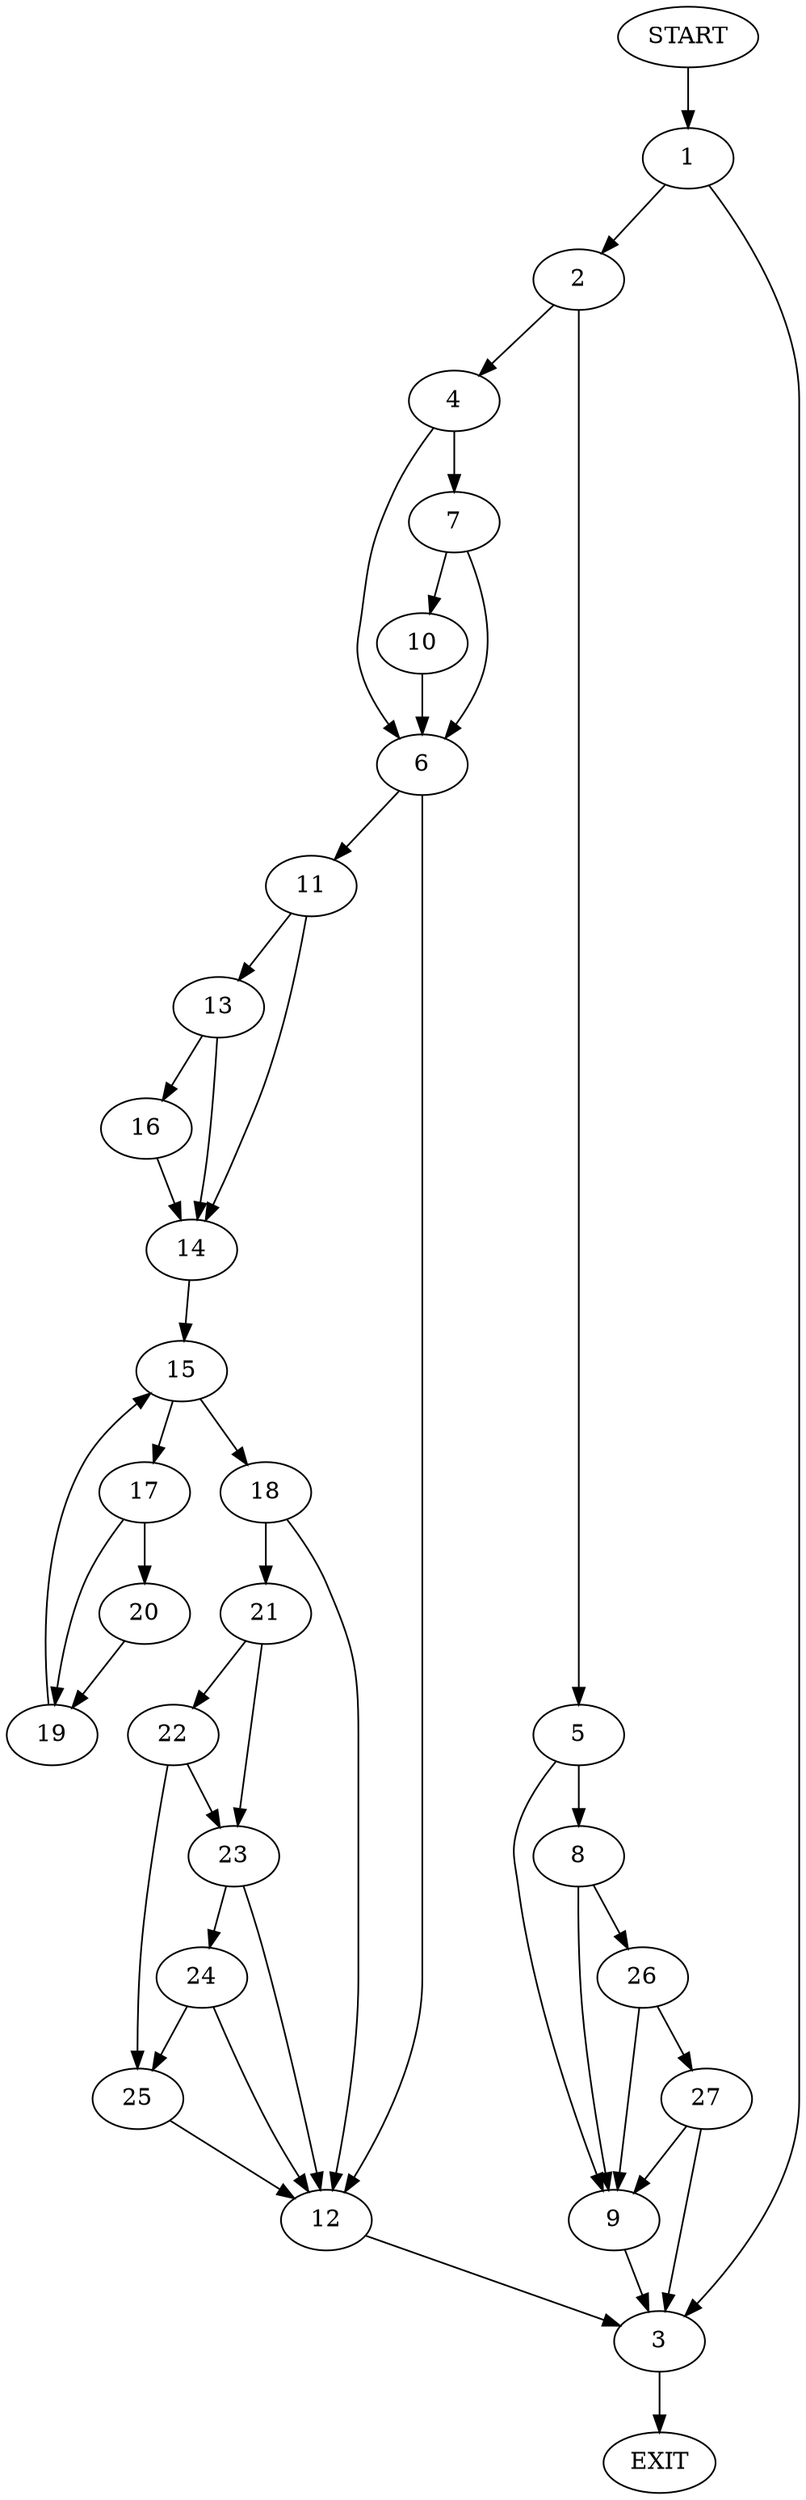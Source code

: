 digraph {
0 [label="START"]
28 [label="EXIT"]
0 -> 1
1 -> 2
1 -> 3
3 -> 28
2 -> 4
2 -> 5
4 -> 6
4 -> 7
5 -> 8
5 -> 9
7 -> 6
7 -> 10
6 -> 11
6 -> 12
10 -> 6
11 -> 13
11 -> 14
12 -> 3
14 -> 15
13 -> 14
13 -> 16
16 -> 14
15 -> 17
15 -> 18
17 -> 19
17 -> 20
18 -> 12
18 -> 21
19 -> 15
20 -> 19
21 -> 22
21 -> 23
23 -> 12
23 -> 24
22 -> 25
22 -> 23
25 -> 12
24 -> 12
24 -> 25
8 -> 26
8 -> 9
9 -> 3
26 -> 27
26 -> 9
27 -> 9
27 -> 3
}
